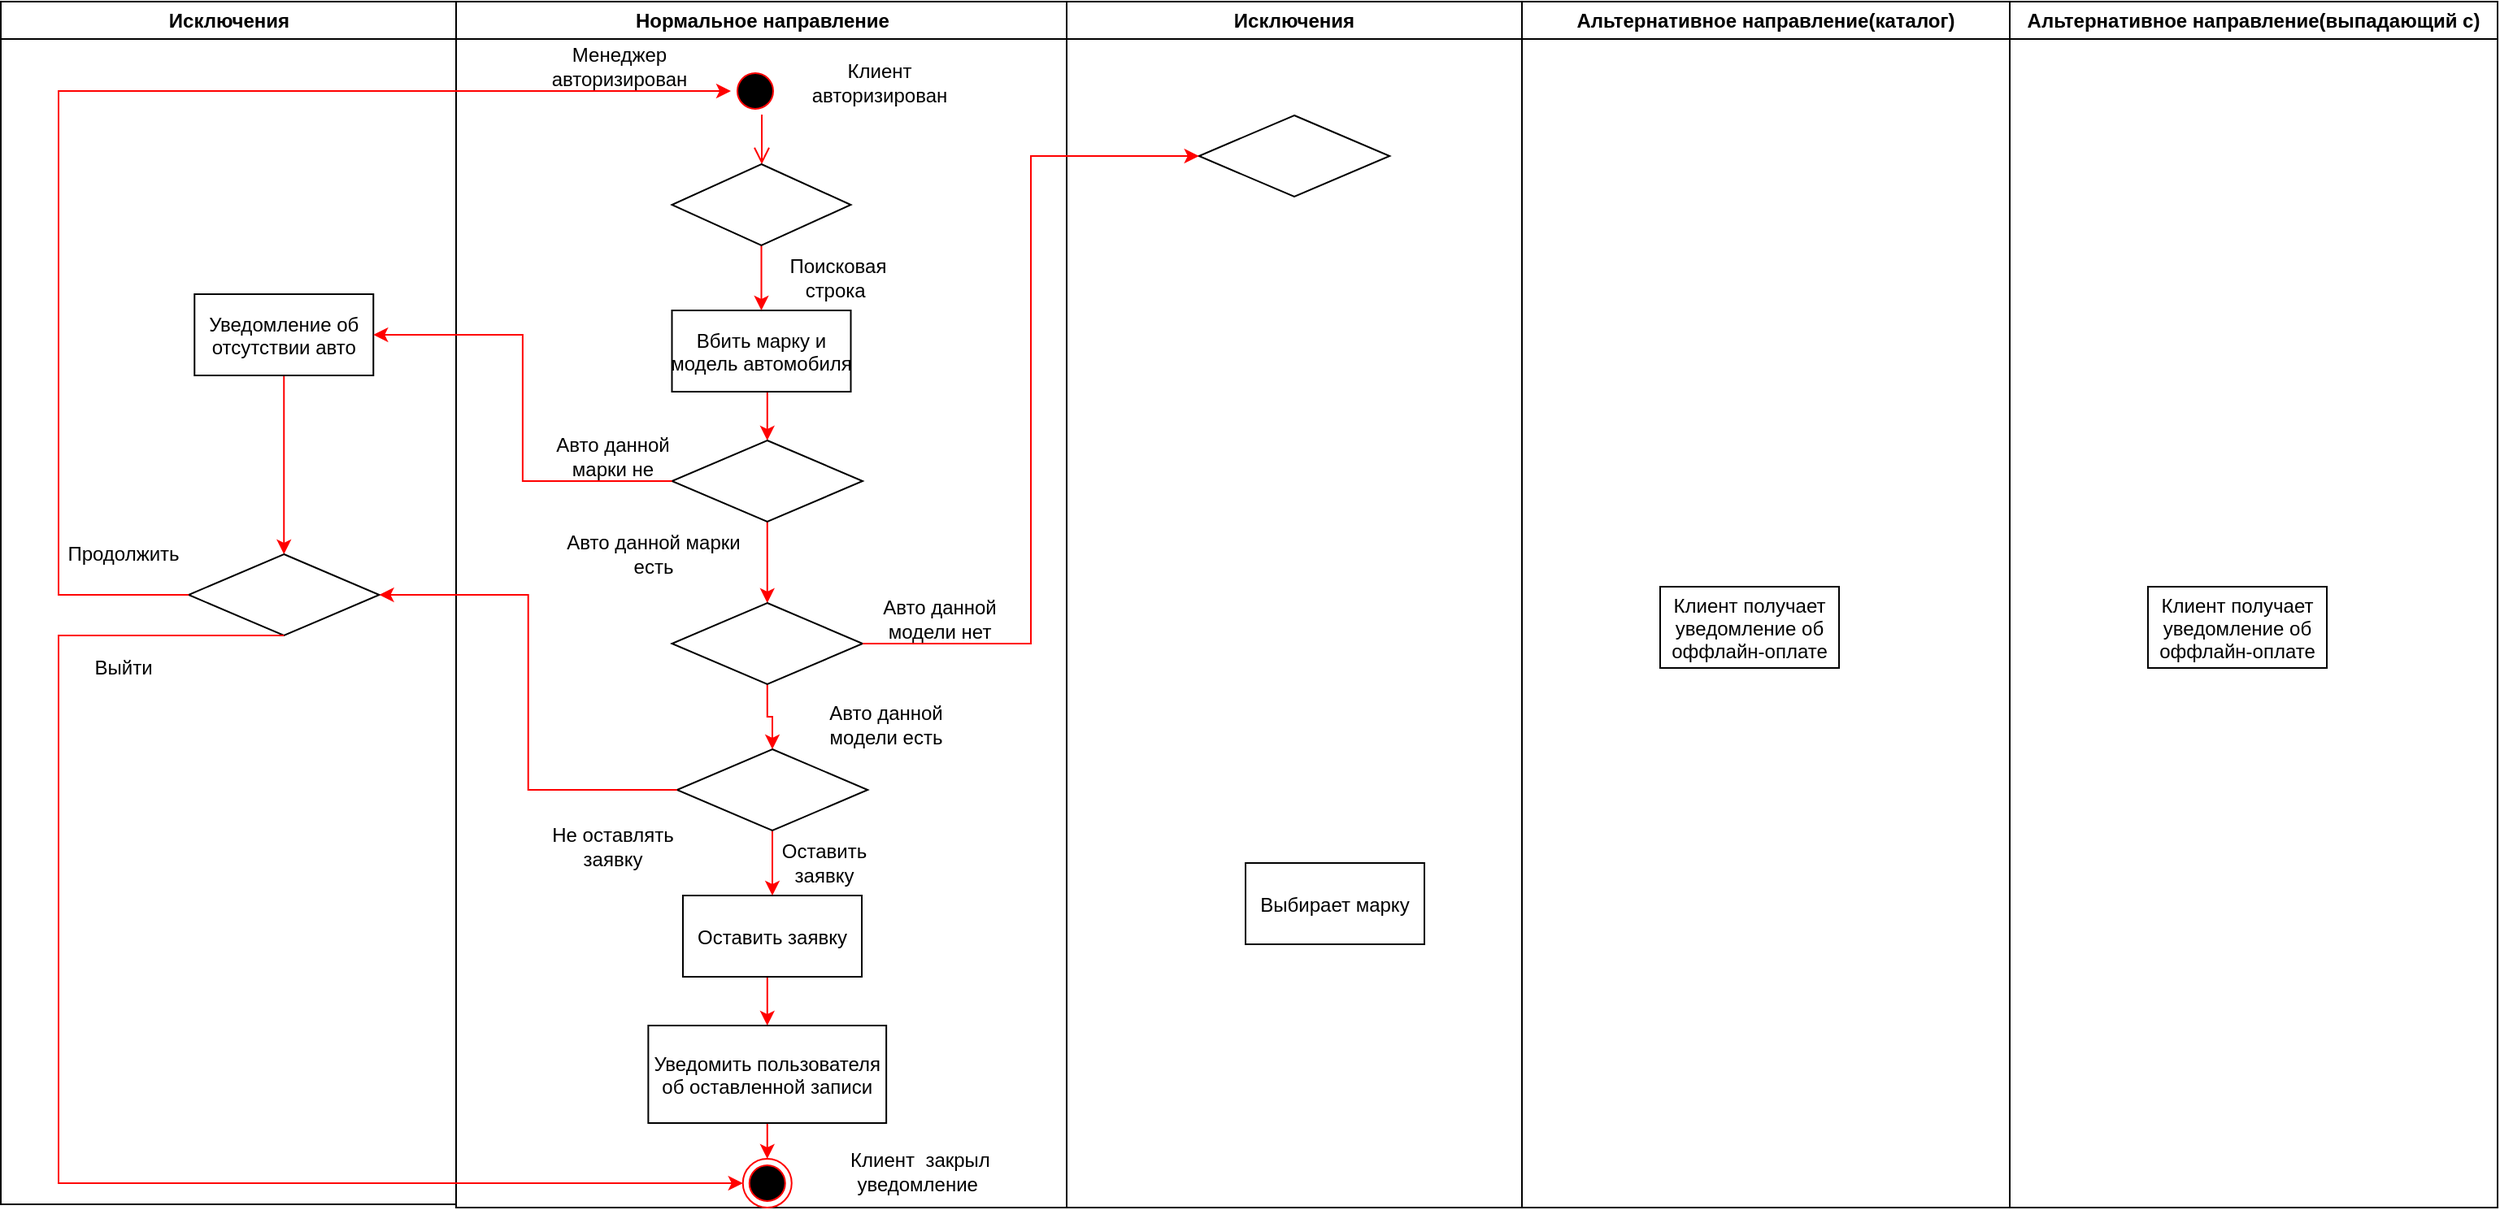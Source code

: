 <mxfile version="13.9.8" type="github" pages="2">
  <diagram id="V-8oEwVoHZ0H7SLC0gua" name="Page-1">
    <mxGraphModel dx="2295" dy="886" grid="1" gridSize="10" guides="1" tooltips="1" connect="1" arrows="1" fold="1" page="1" pageScale="1" pageWidth="827" pageHeight="1169" math="0" shadow="0">
      <root>
        <mxCell id="0" />
        <mxCell id="1" parent="0" />
        <mxCell id="Gfo-pKyB4tP-FyRo3jSm-1" value="Исключения" style="swimlane;whiteSpace=wrap" vertex="1" parent="1">
          <mxGeometry x="540" y="140" width="280" height="742" as="geometry" />
        </mxCell>
        <mxCell id="Gfo-pKyB4tP-FyRo3jSm-2" value="Выбирает марку" style="" vertex="1" parent="Gfo-pKyB4tP-FyRo3jSm-1">
          <mxGeometry x="110" y="530" width="110" height="50" as="geometry" />
        </mxCell>
        <mxCell id="Gfo-pKyB4tP-FyRo3jSm-3" value="Нормальное направление" style="swimlane;whiteSpace=wrap" vertex="1" parent="Gfo-pKyB4tP-FyRo3jSm-1">
          <mxGeometry x="-375.5" width="375.5" height="742" as="geometry" />
        </mxCell>
        <mxCell id="Gfo-pKyB4tP-FyRo3jSm-4" value="" style="ellipse;shape=startState;fillColor=#000000;strokeColor=#ff0000;" vertex="1" parent="Gfo-pKyB4tP-FyRo3jSm-3">
          <mxGeometry x="169" y="40" width="30" height="30" as="geometry" />
        </mxCell>
        <mxCell id="Gfo-pKyB4tP-FyRo3jSm-5" value="" style="edgeStyle=elbowEdgeStyle;elbow=horizontal;verticalAlign=bottom;endArrow=open;endSize=8;strokeColor=#FF0000;endFill=1;rounded=0;entryX=0.5;entryY=0;entryDx=0;entryDy=0;" edge="1" parent="Gfo-pKyB4tP-FyRo3jSm-3" source="Gfo-pKyB4tP-FyRo3jSm-4" target="Gfo-pKyB4tP-FyRo3jSm-106">
          <mxGeometry x="100" y="40" as="geometry">
            <mxPoint x="115" y="110" as="targetPoint" />
          </mxGeometry>
        </mxCell>
        <mxCell id="Gfo-pKyB4tP-FyRo3jSm-114" style="edgeStyle=orthogonalEdgeStyle;rounded=0;orthogonalLoop=1;jettySize=auto;html=1;exitX=0.5;exitY=1;exitDx=0;exitDy=0;entryX=0.5;entryY=0;entryDx=0;entryDy=0;strokeColor=#FF0000;" edge="1" parent="Gfo-pKyB4tP-FyRo3jSm-3" source="Gfo-pKyB4tP-FyRo3jSm-6" target="Gfo-pKyB4tP-FyRo3jSm-113">
          <mxGeometry relative="1" as="geometry" />
        </mxCell>
        <mxCell id="Gfo-pKyB4tP-FyRo3jSm-6" value="Вбить марку и &#xa;модель автомобиля" style="" vertex="1" parent="Gfo-pKyB4tP-FyRo3jSm-3">
          <mxGeometry x="132.75" y="190" width="110" height="50" as="geometry" />
        </mxCell>
        <mxCell id="Gfo-pKyB4tP-FyRo3jSm-9" style="edgeStyle=orthogonalEdgeStyle;rounded=0;orthogonalLoop=1;jettySize=auto;html=1;exitX=0.5;exitY=1;exitDx=0;exitDy=0;entryX=0.5;entryY=0;entryDx=0;entryDy=0;labelBackgroundColor=#FF0000;strokeColor=#FF0000;fontColor=#FF0000;" edge="1" parent="Gfo-pKyB4tP-FyRo3jSm-3" source="Gfo-pKyB4tP-FyRo3jSm-10" target="Gfo-pKyB4tP-FyRo3jSm-21">
          <mxGeometry relative="1" as="geometry">
            <mxPoint x="190.375" y="530" as="targetPoint" />
          </mxGeometry>
        </mxCell>
        <mxCell id="Gfo-pKyB4tP-FyRo3jSm-10" value="Оставить заявку" style="" vertex="1" parent="Gfo-pKyB4tP-FyRo3jSm-3">
          <mxGeometry x="139.5" y="550" width="110" height="50" as="geometry" />
        </mxCell>
        <mxCell id="Gfo-pKyB4tP-FyRo3jSm-12" value="Клиент авторизирован" style="text;html=1;strokeColor=none;fillColor=none;align=center;verticalAlign=middle;whiteSpace=wrap;rounded=0;" vertex="1" parent="Gfo-pKyB4tP-FyRo3jSm-3">
          <mxGeometry x="205.5" y="40" width="110" height="20" as="geometry" />
        </mxCell>
        <mxCell id="Gfo-pKyB4tP-FyRo3jSm-15" value="Менеджер авторизирован" style="text;html=1;strokeColor=none;fillColor=none;align=center;verticalAlign=middle;whiteSpace=wrap;rounded=0;" vertex="1" parent="Gfo-pKyB4tP-FyRo3jSm-3">
          <mxGeometry x="45.5" y="20" width="110" height="40" as="geometry" />
        </mxCell>
        <mxCell id="Gfo-pKyB4tP-FyRo3jSm-20" style="edgeStyle=orthogonalEdgeStyle;rounded=0;orthogonalLoop=1;jettySize=auto;html=1;exitX=0.5;exitY=1;exitDx=0;exitDy=0;entryX=0.5;entryY=0;entryDx=0;entryDy=0;labelBackgroundColor=#FF0000;strokeColor=#FF0000;fontColor=#FF0000;" edge="1" parent="Gfo-pKyB4tP-FyRo3jSm-3" source="Gfo-pKyB4tP-FyRo3jSm-21" target="Gfo-pKyB4tP-FyRo3jSm-22">
          <mxGeometry relative="1" as="geometry" />
        </mxCell>
        <mxCell id="Gfo-pKyB4tP-FyRo3jSm-21" value="Уведомить пользователя&#xa;об оставленной записи" style="" vertex="1" parent="Gfo-pKyB4tP-FyRo3jSm-3">
          <mxGeometry x="118.19" y="630" width="146.38" height="60" as="geometry" />
        </mxCell>
        <mxCell id="Gfo-pKyB4tP-FyRo3jSm-22" value="" style="ellipse;shape=endState;fillColor=#000000;strokeColor=#ff0000" vertex="1" parent="Gfo-pKyB4tP-FyRo3jSm-3">
          <mxGeometry x="176.38" y="712" width="30" height="30" as="geometry" />
        </mxCell>
        <mxCell id="Gfo-pKyB4tP-FyRo3jSm-23" value="Клиент&amp;nbsp; закрыл уведомление&amp;nbsp;" style="text;html=1;strokeColor=none;fillColor=none;align=center;verticalAlign=middle;whiteSpace=wrap;rounded=0;" vertex="1" parent="Gfo-pKyB4tP-FyRo3jSm-3">
          <mxGeometry x="211.88" y="710" width="148.12" height="20" as="geometry" />
        </mxCell>
        <mxCell id="Gfo-pKyB4tP-FyRo3jSm-27" value="Поисковая строка&amp;nbsp;" style="text;html=1;strokeColor=none;fillColor=none;align=center;verticalAlign=middle;whiteSpace=wrap;rounded=0;" vertex="1" parent="Gfo-pKyB4tP-FyRo3jSm-3">
          <mxGeometry x="199" y="160" width="71" height="20" as="geometry" />
        </mxCell>
        <mxCell id="Gfo-pKyB4tP-FyRo3jSm-28" value="Авто данной марки есть" style="text;html=1;strokeColor=none;fillColor=none;align=center;verticalAlign=middle;whiteSpace=wrap;rounded=0;" vertex="1" parent="Gfo-pKyB4tP-FyRo3jSm-3">
          <mxGeometry x="66.38" y="330" width="110" height="20" as="geometry" />
        </mxCell>
        <mxCell id="Gfo-pKyB4tP-FyRo3jSm-108" style="edgeStyle=orthogonalEdgeStyle;rounded=0;orthogonalLoop=1;jettySize=auto;html=1;exitX=0.5;exitY=1;exitDx=0;exitDy=0;entryX=0.5;entryY=0;entryDx=0;entryDy=0;strokeColor=#FF0000;" edge="1" parent="Gfo-pKyB4tP-FyRo3jSm-3" source="Gfo-pKyB4tP-FyRo3jSm-106" target="Gfo-pKyB4tP-FyRo3jSm-6">
          <mxGeometry relative="1" as="geometry" />
        </mxCell>
        <mxCell id="Gfo-pKyB4tP-FyRo3jSm-106" value="" style="rhombus;whiteSpace=wrap;html=1;" vertex="1" parent="Gfo-pKyB4tP-FyRo3jSm-3">
          <mxGeometry x="132.75" y="100" width="110" height="50" as="geometry" />
        </mxCell>
        <mxCell id="VikEKIZbAs99S6CFadQw-15" style="edgeStyle=orthogonalEdgeStyle;rounded=0;orthogonalLoop=1;jettySize=auto;html=1;exitX=0.5;exitY=1;exitDx=0;exitDy=0;entryX=0.5;entryY=0;entryDx=0;entryDy=0;strokeColor=#FF0000;" edge="1" parent="Gfo-pKyB4tP-FyRo3jSm-3" source="Gfo-pKyB4tP-FyRo3jSm-113" target="VikEKIZbAs99S6CFadQw-14">
          <mxGeometry relative="1" as="geometry" />
        </mxCell>
        <mxCell id="Gfo-pKyB4tP-FyRo3jSm-113" value="" style="rhombus;whiteSpace=wrap;html=1;" vertex="1" parent="Gfo-pKyB4tP-FyRo3jSm-3">
          <mxGeometry x="132.75" y="270" width="117.25" height="50" as="geometry" />
        </mxCell>
        <mxCell id="Gfo-pKyB4tP-FyRo3jSm-118" style="edgeStyle=orthogonalEdgeStyle;rounded=0;orthogonalLoop=1;jettySize=auto;html=1;exitX=0.5;exitY=1;exitDx=0;exitDy=0;entryX=0.5;entryY=0;entryDx=0;entryDy=0;strokeColor=#FF0000;" edge="1" parent="Gfo-pKyB4tP-FyRo3jSm-3" source="Gfo-pKyB4tP-FyRo3jSm-115" target="Gfo-pKyB4tP-FyRo3jSm-10">
          <mxGeometry relative="1" as="geometry" />
        </mxCell>
        <mxCell id="Gfo-pKyB4tP-FyRo3jSm-115" value="" style="rhombus;whiteSpace=wrap;html=1;" vertex="1" parent="Gfo-pKyB4tP-FyRo3jSm-3">
          <mxGeometry x="135.88" y="460" width="117.25" height="50" as="geometry" />
        </mxCell>
        <mxCell id="Gfo-pKyB4tP-FyRo3jSm-119" value="Оставить заявку" style="text;html=1;strokeColor=none;fillColor=none;align=center;verticalAlign=middle;whiteSpace=wrap;rounded=0;" vertex="1" parent="Gfo-pKyB4tP-FyRo3jSm-3">
          <mxGeometry x="206.38" y="520" width="40" height="20" as="geometry" />
        </mxCell>
        <mxCell id="VikEKIZbAs99S6CFadQw-6" value="Авто данной марки не" style="text;html=1;strokeColor=none;fillColor=none;align=center;verticalAlign=middle;whiteSpace=wrap;rounded=0;" vertex="1" parent="Gfo-pKyB4tP-FyRo3jSm-3">
          <mxGeometry x="56.38" y="270" width="80" height="20" as="geometry" />
        </mxCell>
        <mxCell id="VikEKIZbAs99S6CFadQw-10" value="Не оставлять заявку" style="text;html=1;strokeColor=none;fillColor=none;align=center;verticalAlign=middle;whiteSpace=wrap;rounded=0;" vertex="1" parent="Gfo-pKyB4tP-FyRo3jSm-3">
          <mxGeometry x="51.38" y="510" width="90" height="20" as="geometry" />
        </mxCell>
        <mxCell id="VikEKIZbAs99S6CFadQw-16" style="edgeStyle=orthogonalEdgeStyle;rounded=0;orthogonalLoop=1;jettySize=auto;html=1;exitX=0.5;exitY=1;exitDx=0;exitDy=0;entryX=0.5;entryY=0;entryDx=0;entryDy=0;strokeColor=#FF0000;" edge="1" parent="Gfo-pKyB4tP-FyRo3jSm-3" source="VikEKIZbAs99S6CFadQw-14" target="Gfo-pKyB4tP-FyRo3jSm-115">
          <mxGeometry relative="1" as="geometry" />
        </mxCell>
        <mxCell id="VikEKIZbAs99S6CFadQw-14" value="" style="rhombus;whiteSpace=wrap;html=1;" vertex="1" parent="Gfo-pKyB4tP-FyRo3jSm-3">
          <mxGeometry x="132.76" y="370" width="117.25" height="50" as="geometry" />
        </mxCell>
        <mxCell id="VikEKIZbAs99S6CFadQw-17" value="Авто данной модели есть" style="text;html=1;strokeColor=none;fillColor=none;align=center;verticalAlign=middle;whiteSpace=wrap;rounded=0;" vertex="1" parent="Gfo-pKyB4tP-FyRo3jSm-3">
          <mxGeometry x="209" y="434.5" width="110" height="20" as="geometry" />
        </mxCell>
        <mxCell id="VikEKIZbAs99S6CFadQw-21" value="Авто данной модели нет" style="text;html=1;strokeColor=none;fillColor=none;align=center;verticalAlign=middle;whiteSpace=wrap;rounded=0;" vertex="1" parent="Gfo-pKyB4tP-FyRo3jSm-3">
          <mxGeometry x="242.75" y="370" width="110" height="20" as="geometry" />
        </mxCell>
        <mxCell id="VikEKIZbAs99S6CFadQw-19" value="" style="rhombus;whiteSpace=wrap;html=1;" vertex="1" parent="Gfo-pKyB4tP-FyRo3jSm-1">
          <mxGeometry x="81.37" y="70" width="117.25" height="50" as="geometry" />
        </mxCell>
        <mxCell id="VikEKIZbAs99S6CFadQw-20" style="edgeStyle=orthogonalEdgeStyle;rounded=0;orthogonalLoop=1;jettySize=auto;html=1;exitX=1;exitY=0.5;exitDx=0;exitDy=0;entryX=0;entryY=0.5;entryDx=0;entryDy=0;strokeColor=#FF0000;" edge="1" parent="Gfo-pKyB4tP-FyRo3jSm-1" source="VikEKIZbAs99S6CFadQw-14" target="VikEKIZbAs99S6CFadQw-19">
          <mxGeometry relative="1" as="geometry" />
        </mxCell>
        <mxCell id="Gfo-pKyB4tP-FyRo3jSm-32" value="Исключения" style="swimlane;whiteSpace=wrap" vertex="1" parent="1">
          <mxGeometry x="-115.5" y="140" width="280" height="740" as="geometry" />
        </mxCell>
        <mxCell id="VikEKIZbAs99S6CFadQw-8" style="edgeStyle=orthogonalEdgeStyle;rounded=0;orthogonalLoop=1;jettySize=auto;html=1;exitX=0.5;exitY=1;exitDx=0;exitDy=0;entryX=0.5;entryY=0;entryDx=0;entryDy=0;strokeColor=#FF0000;" edge="1" parent="Gfo-pKyB4tP-FyRo3jSm-32" source="Gfo-pKyB4tP-FyRo3jSm-34" target="Gfo-pKyB4tP-FyRo3jSm-123">
          <mxGeometry relative="1" as="geometry" />
        </mxCell>
        <mxCell id="Gfo-pKyB4tP-FyRo3jSm-34" value="Уведомление об&#xa;отсутствии авто" style="" vertex="1" parent="Gfo-pKyB4tP-FyRo3jSm-32">
          <mxGeometry x="119.13" y="180" width="110" height="50" as="geometry" />
        </mxCell>
        <mxCell id="Gfo-pKyB4tP-FyRo3jSm-38" value="Продолжить" style="text;html=1;strokeColor=none;fillColor=none;align=center;verticalAlign=middle;whiteSpace=wrap;rounded=0;" vertex="1" parent="Gfo-pKyB4tP-FyRo3jSm-32">
          <mxGeometry x="55.5" y="330" width="40" height="20" as="geometry" />
        </mxCell>
        <mxCell id="Gfo-pKyB4tP-FyRo3jSm-39" value="Выйти" style="text;html=1;strokeColor=none;fillColor=none;align=center;verticalAlign=middle;whiteSpace=wrap;rounded=0;" vertex="1" parent="Gfo-pKyB4tP-FyRo3jSm-32">
          <mxGeometry x="55.5" y="400" width="40" height="20" as="geometry" />
        </mxCell>
        <mxCell id="Gfo-pKyB4tP-FyRo3jSm-123" value="" style="rhombus;whiteSpace=wrap;html=1;" vertex="1" parent="Gfo-pKyB4tP-FyRo3jSm-32">
          <mxGeometry x="115.5" y="340" width="117.25" height="50" as="geometry" />
        </mxCell>
        <mxCell id="Gfo-pKyB4tP-FyRo3jSm-75" value="Альтернативное направление(каталог)" style="swimlane;whiteSpace=wrap" vertex="1" parent="1">
          <mxGeometry x="820" y="140" width="300" height="742" as="geometry" />
        </mxCell>
        <mxCell id="Gfo-pKyB4tP-FyRo3jSm-76" value="Клиент получает&#xa;уведомление об &#xa;оффлайн-оплате" style="" vertex="1" parent="Gfo-pKyB4tP-FyRo3jSm-75">
          <mxGeometry x="85" y="360" width="110" height="50" as="geometry" />
        </mxCell>
        <mxCell id="Gfo-pKyB4tP-FyRo3jSm-110" value="Альтернативное направление(выпадающий с)" style="swimlane;whiteSpace=wrap" vertex="1" parent="1">
          <mxGeometry x="1120" y="140" width="300" height="742" as="geometry" />
        </mxCell>
        <mxCell id="Gfo-pKyB4tP-FyRo3jSm-111" value="Клиент получает&#xa;уведомление об &#xa;оффлайн-оплате" style="" vertex="1" parent="Gfo-pKyB4tP-FyRo3jSm-110">
          <mxGeometry x="85" y="360" width="110" height="50" as="geometry" />
        </mxCell>
        <mxCell id="VikEKIZbAs99S6CFadQw-1" style="edgeStyle=orthogonalEdgeStyle;rounded=0;orthogonalLoop=1;jettySize=auto;html=1;exitX=0;exitY=0.5;exitDx=0;exitDy=0;entryX=0;entryY=0.5;entryDx=0;entryDy=0;strokeColor=#FF0000;" edge="1" parent="1" source="Gfo-pKyB4tP-FyRo3jSm-123" target="Gfo-pKyB4tP-FyRo3jSm-4">
          <mxGeometry relative="1" as="geometry">
            <Array as="points">
              <mxPoint x="-80" y="505" />
              <mxPoint x="-80" y="195" />
            </Array>
          </mxGeometry>
        </mxCell>
        <mxCell id="VikEKIZbAs99S6CFadQw-3" style="edgeStyle=orthogonalEdgeStyle;rounded=0;orthogonalLoop=1;jettySize=auto;html=1;exitX=0.5;exitY=1;exitDx=0;exitDy=0;entryX=0;entryY=0.5;entryDx=0;entryDy=0;strokeColor=#FF0000;" edge="1" parent="1" source="Gfo-pKyB4tP-FyRo3jSm-123" target="Gfo-pKyB4tP-FyRo3jSm-22">
          <mxGeometry relative="1" as="geometry">
            <Array as="points">
              <mxPoint x="-80" y="530" />
              <mxPoint x="-80" y="867" />
            </Array>
          </mxGeometry>
        </mxCell>
        <mxCell id="VikEKIZbAs99S6CFadQw-5" style="edgeStyle=orthogonalEdgeStyle;rounded=0;orthogonalLoop=1;jettySize=auto;html=1;exitX=0;exitY=0.5;exitDx=0;exitDy=0;entryX=1;entryY=0.5;entryDx=0;entryDy=0;strokeColor=#FF0000;" edge="1" parent="1" source="Gfo-pKyB4tP-FyRo3jSm-113" target="Gfo-pKyB4tP-FyRo3jSm-34">
          <mxGeometry relative="1" as="geometry" />
        </mxCell>
        <mxCell id="VikEKIZbAs99S6CFadQw-11" style="edgeStyle=orthogonalEdgeStyle;rounded=0;orthogonalLoop=1;jettySize=auto;html=1;exitX=0;exitY=0.5;exitDx=0;exitDy=0;entryX=1;entryY=0.5;entryDx=0;entryDy=0;strokeColor=#FF0000;" edge="1" parent="1" source="Gfo-pKyB4tP-FyRo3jSm-115" target="Gfo-pKyB4tP-FyRo3jSm-123">
          <mxGeometry relative="1" as="geometry" />
        </mxCell>
      </root>
    </mxGraphModel>
  </diagram>
  <diagram id="XYDgB-IlGjmThCTlxAyx" name="Page-2">
    <mxGraphModel dx="734" dy="443" grid="1" gridSize="10" guides="1" tooltips="1" connect="1" arrows="1" fold="1" page="1" pageScale="1" pageWidth="827" pageHeight="1169" math="0" shadow="0">
      <root>
        <mxCell id="8mZ8vLN_MhBFpE2euq12-0" />
        <mxCell id="8mZ8vLN_MhBFpE2euq12-1" parent="8mZ8vLN_MhBFpE2euq12-0" />
      </root>
    </mxGraphModel>
  </diagram>
</mxfile>
